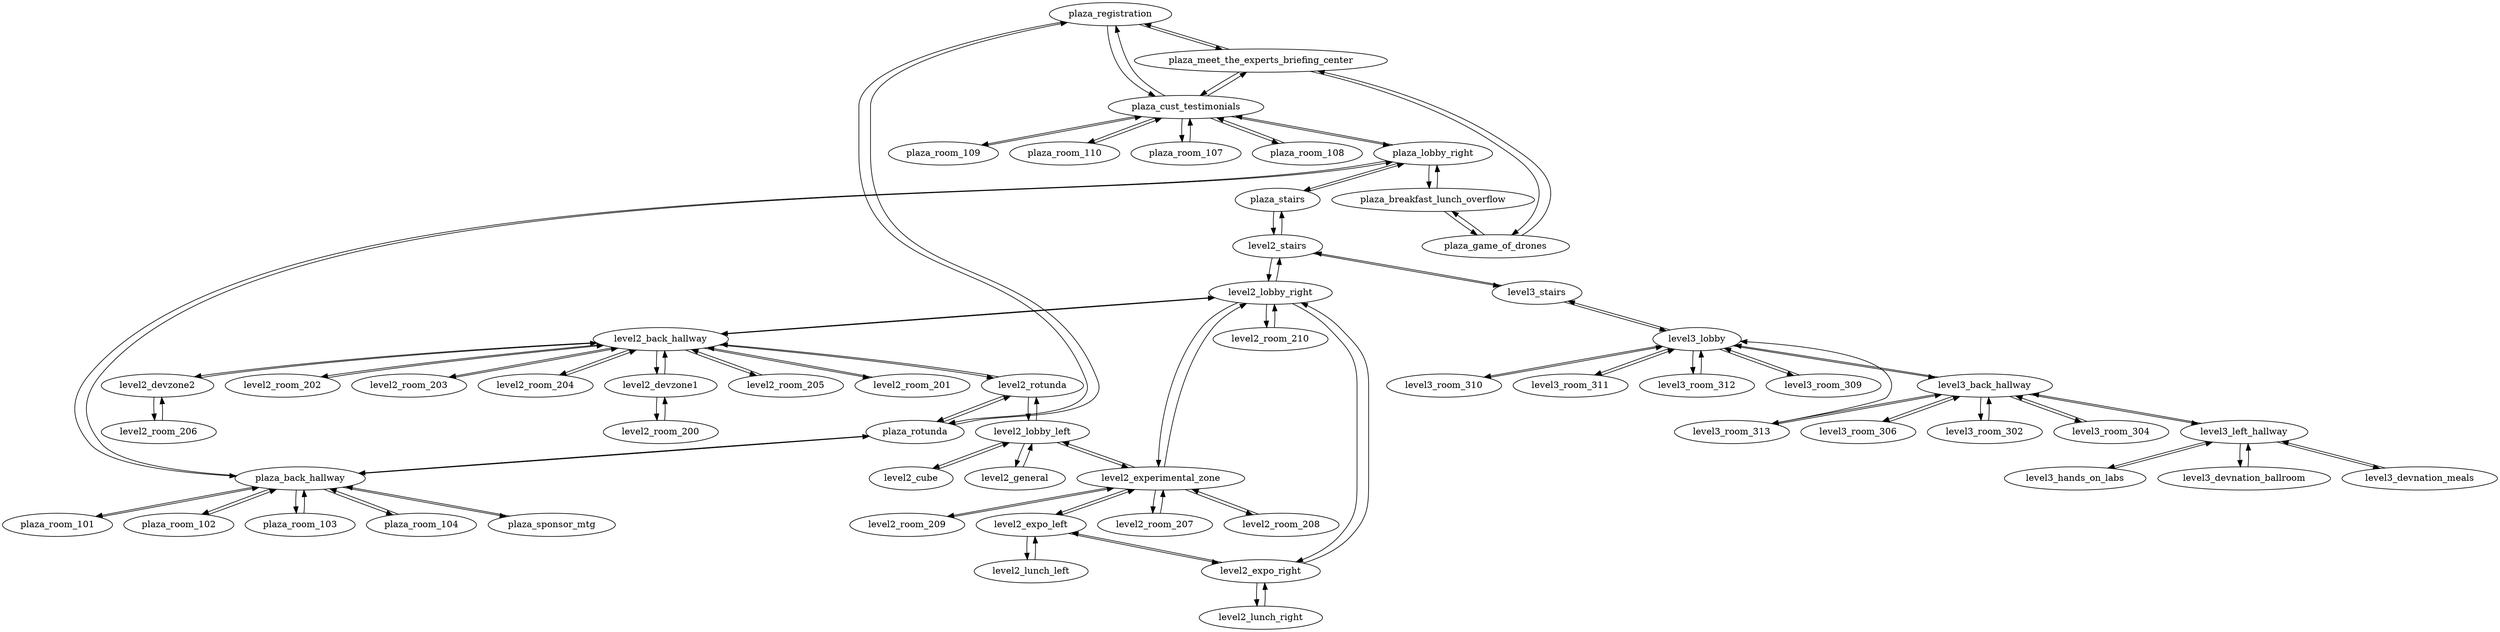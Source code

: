 digraph {
  # Plaza Level
  plaza_registration
  plaza_meet_the_experts_briefing_center
  plaza_game_of_drones
  plaza_breakfast_lunch_overflow
  plaza_rotunda
  plaza_cust_testimonials
  plaza_lobby_right
  plaza_back_hallway
  plaza_room_101
  plaza_room_102
  plaza_room_103
  plaza_room_104
  plaza_room_107
  plaza_room_108
  plaza_room_109
  plaza_room_110
  plaza_sponsor_mtg
  plaza_stairs

  plaza_registration -> plaza_meet_the_experts_briefing_center
  plaza_registration -> plaza_rotunda
  plaza_registration -> plaza_cust_testimonials

  plaza_meet_the_experts_briefing_center -> plaza_registration
  plaza_meet_the_experts_briefing_center -> plaza_cust_testimonials
  plaza_meet_the_experts_briefing_center -> plaza_game_of_drones

  plaza_game_of_drones -> plaza_meet_the_experts_briefing_center
  plaza_game_of_drones -> plaza_breakfast_lunch_overflow

  plaza_breakfast_lunch_overflow -> plaza_game_of_drones
  plaza_breakfast_lunch_overflow -> plaza_lobby_right

  plaza_rotunda -> plaza_registration
  plaza_rotunda -> plaza_back_hallway
  plaza_rotunda -> level2_rotunda

  plaza_cust_testimonials -> plaza_registration
  plaza_cust_testimonials -> plaza_meet_the_experts_briefing_center
  plaza_cust_testimonials -> plaza_lobby_right
  plaza_cust_testimonials -> plaza_room_107
  plaza_cust_testimonials -> plaza_room_108
  plaza_cust_testimonials -> plaza_room_109
  plaza_cust_testimonials -> plaza_room_110

  plaza_lobby_right -> plaza_cust_testimonials
  plaza_lobby_right -> plaza_breakfast_lunch_overflow
  plaza_lobby_right -> plaza_stairs
  plaza_lobby_right -> plaza_back_hallway

  plaza_back_hallway -> plaza_rotunda
  plaza_back_hallway -> plaza_room_101
  plaza_back_hallway -> plaza_room_102
  plaza_back_hallway -> plaza_room_103
  plaza_back_hallway -> plaza_room_104
  plaza_back_hallway -> plaza_sponsor_mtg
  plaza_back_hallway -> plaza_lobby_right

  plaza_room_101 -> plaza_back_hallway

  plaza_room_102 -> plaza_back_hallway

  plaza_room_103 -> plaza_back_hallway

  plaza_room_104 -> plaza_back_hallway

  plaza_room_107 -> plaza_cust_testimonials

  plaza_room_108 -> plaza_cust_testimonials

  plaza_room_109 -> plaza_cust_testimonials

  plaza_room_110 -> plaza_cust_testimonials

  plaza_sponsor_mtg -> plaza_back_hallway

  plaza_stairs -> plaza_lobby_right
  plaza_stairs -> level2_stairs

  # Level 2
  level2_rotunda
  level2_lobby_left
  level2_cube
  level2_general
  level2_experimental_zone
  level2_expo_left
  level2_expo_right
  level2_lunch_left
  level2_lunch_right
  level2_room_207
  level2_room_208
  level2_room_209
  level2_lobby_right
  level2_room_210
  level2_devzone2
  level2_room_206
  level2_devzone1
  level2_room_200
  level2_back_hallway
  level2_room_201
  level2_room_202
  level2_room_203
  level2_room_204
  level2_room_205
  level2_stairs

  level2_rotunda -> plaza_rotunda
  level2_rotunda -> level2_lobby_left
  level2_rotunda -> level2_back_hallway

  level2_lobby_left -> level2_rotunda
  level2_lobby_left -> level2_cube
  level2_lobby_left -> level2_general
  level2_lobby_left -> level2_experimental_zone

  level2_cube -> level2_lobby_left

  level2_general -> level2_lobby_left

  level2_experimental_zone -> level2_lobby_left
  level2_experimental_zone -> level2_expo_left
  level2_experimental_zone -> level2_room_207
  level2_experimental_zone -> level2_room_208
  level2_experimental_zone -> level2_room_209
  level2_experimental_zone -> level2_lobby_right

  level2_expo_left -> level2_experimental_zone
  level2_expo_left -> level2_lunch_left
  level2_expo_left -> level2_expo_right

  level2_expo_right -> level2_expo_left
  level2_expo_right -> level2_lunch_right
  level2_expo_right -> level2_lobby_right

  level2_lunch_left -> level2_expo_left

  level2_lunch_right -> level2_expo_right

  level2_room_207 -> level2_experimental_zone

  level2_room_208 -> level2_experimental_zone

  level2_room_209 -> level2_experimental_zone

  level2_lobby_right -> level2_stairs
  level2_lobby_right -> level2_expo_right
  level2_lobby_right -> level2_experimental_zone
  level2_lobby_right -> level2_room_210
  level2_lobby_right -> level2_back_hallway

  level2_room_210 -> level2_lobby_right

  level2_devzone2 -> level2_room_206
  level2_devzone2 -> level2_back_hallway

  level2_room_206 -> level2_devzone2

  level2_devzone1 -> level2_room_200
  level2_devzone1 -> level2_back_hallway

  level2_room_200 -> level2_devzone1

  level2_back_hallway -> level2_devzone1
  level2_back_hallway -> level2_rotunda
  level2_back_hallway -> level2_room_201
  level2_back_hallway -> level2_room_202
  level2_back_hallway -> level2_room_203
  level2_back_hallway -> level2_room_204
  level2_back_hallway -> level2_room_205
  level2_back_hallway -> level2_devzone2
  level2_back_hallway -> level2_lobby_right

  level2_room_201 -> level2_back_hallway

  level2_room_202 -> level2_back_hallway

  level2_room_203 -> level2_back_hallway

  level2_room_204 -> level2_back_hallway

  level2_room_205 -> level2_back_hallway

  level2_stairs -> plaza_stairs
  level2_stairs -> level2_lobby_right
  level2_stairs -> level3_stairs

  # Level 3
  level3_stairs
  level3_lobby
  level3_room_309
  level3_room_310
  level3_room_311
  level3_room_312
  level3_room_313
  level3_back_hallway
  level3_room_313
  level3_room_302
  level3_room_304
  level3_room_306
  level3_left_hallway
  level3_devnation_ballroom
  level3_devnation_meals
  level3_hands_on_labs

  level3_stairs -> level2_stairs
  level3_stairs -> level3_lobby

  level3_lobby -> level3_stairs
  level3_lobby -> level3_back_hallway
  level3_lobby -> level3_room_309
  level3_lobby -> level3_room_310
  level3_lobby -> level3_room_311
  level3_lobby -> level3_room_312

  level3_room_309 -> level3_lobby

  level3_room_310 -> level3_lobby

  level3_room_311 -> level3_lobby

  level3_room_312 -> level3_lobby

  level3_room_313 -> level3_lobby

  level3_back_hallway -> level3_lobby
  level3_back_hallway -> level3_room_313
  level3_back_hallway -> level3_room_302
  level3_back_hallway -> level3_room_304
  level3_back_hallway -> level3_room_306
  level3_back_hallway -> level3_left_hallway

  level3_room_313 -> level3_back_hallway

  level3_room_302 -> level3_back_hallway

  level3_room_304 -> level3_back_hallway

  level3_room_306 -> level3_back_hallway

  level3_left_hallway -> level3_back_hallway
  level3_left_hallway -> level3_devnation_ballroom
  level3_left_hallway -> level3_devnation_meals
  level3_left_hallway -> level3_hands_on_labs

  level3_devnation_ballroom -> level3_left_hallway

  level3_devnation_meals -> level3_left_hallway

  level3_hands_on_labs -> level3_left_hallway
}
